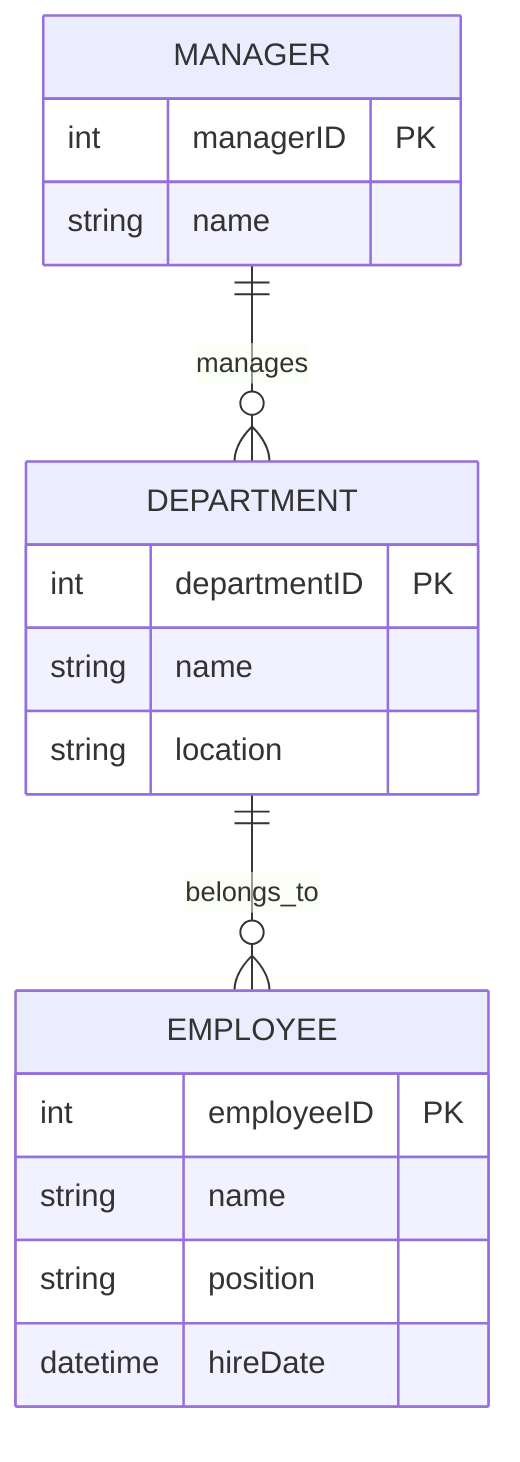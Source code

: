 erDiagram
    DEPARTMENT ||--o{ EMPLOYEE : belongs_to
    EMPLOYEE {
        int employeeID PK
        string name
        string position
        datetime hireDate
    }
    DEPARTMENT {
        int departmentID PK
        string name
        string location				
    }
    MANAGER ||--o{ DEPARTMENT : manages
    MANAGER {
        int managerID PK
        string name
    }